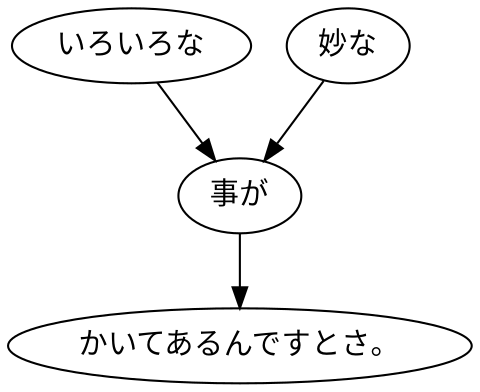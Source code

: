 digraph graph6987 {
	node0 [label="いろいろな"];
	node1 [label="妙な"];
	node2 [label="事が"];
	node3 [label="かいてあるんですとさ。"];
	node0 -> node2;
	node1 -> node2;
	node2 -> node3;
}
